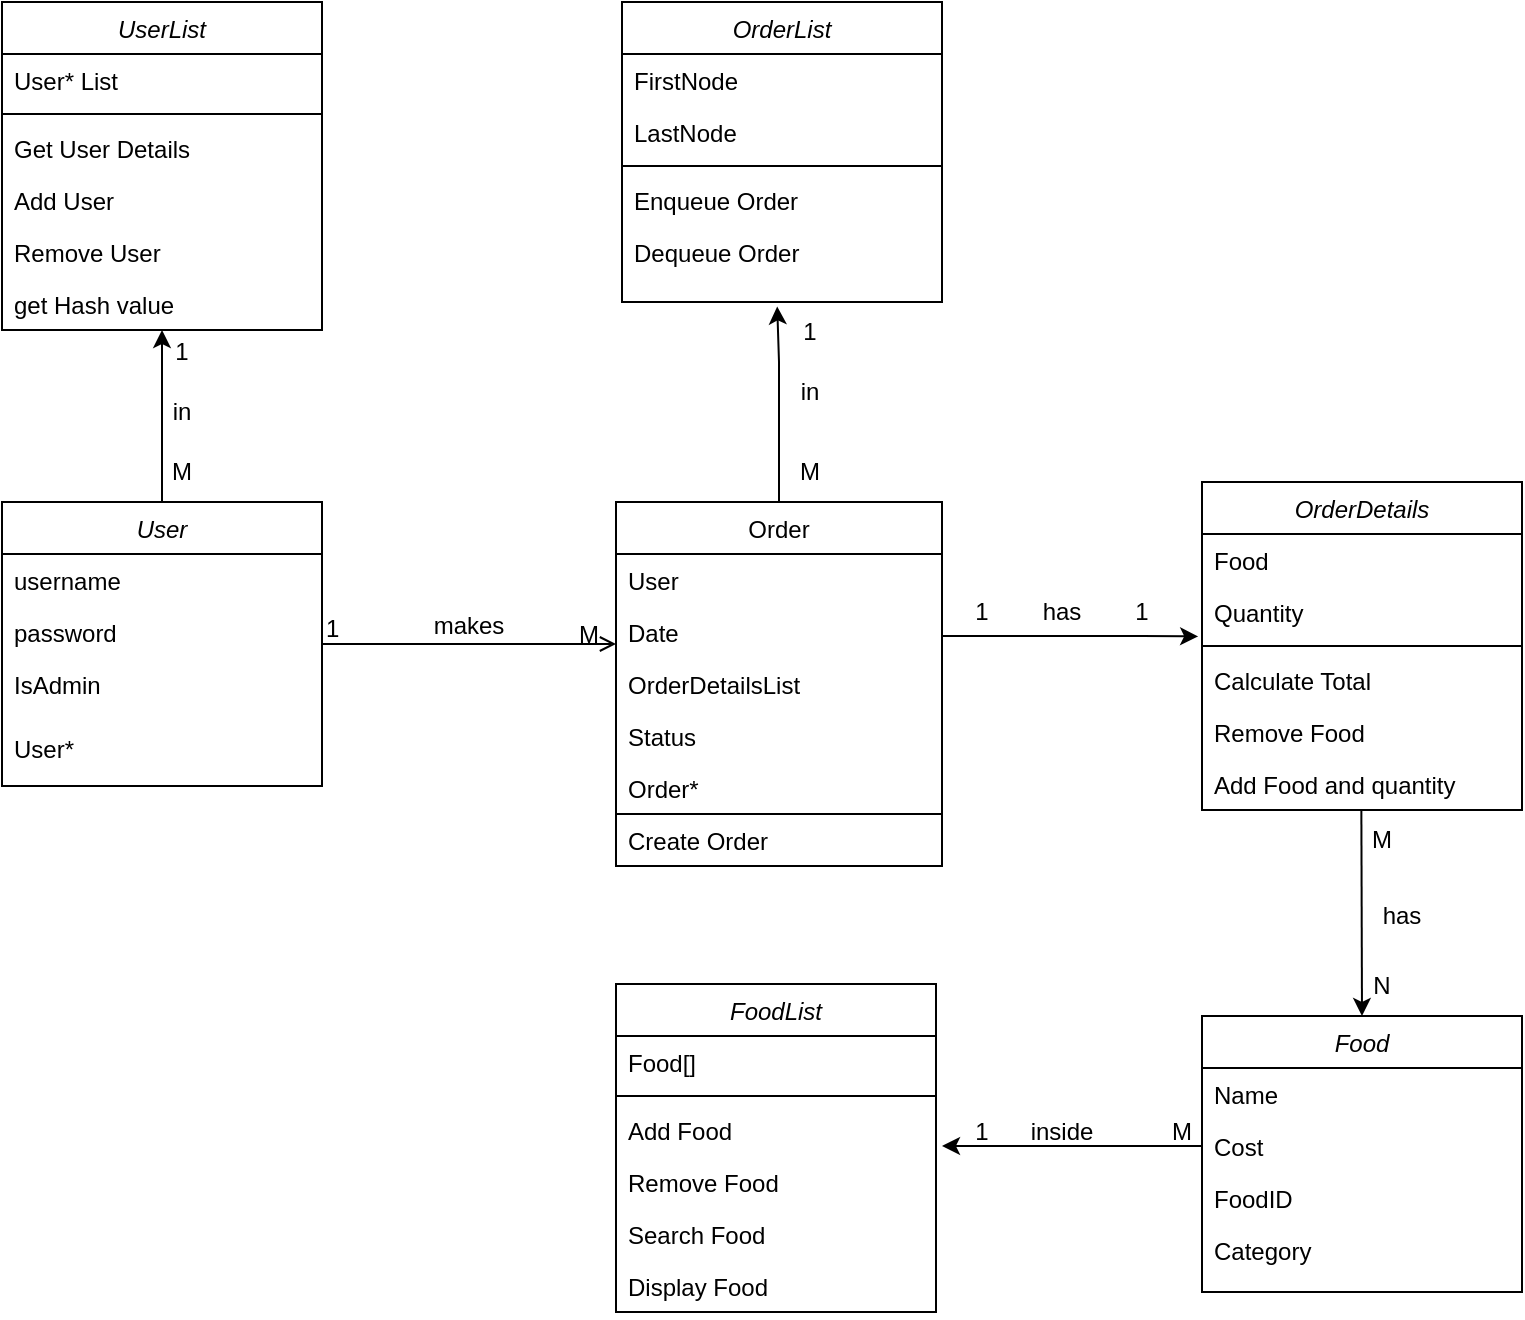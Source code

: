 <mxfile version="20.6.0" type="github">
  <diagram id="C5RBs43oDa-KdzZeNtuy" name="Page-1">
    <mxGraphModel dx="1038" dy="1741" grid="1" gridSize="10" guides="1" tooltips="1" connect="1" arrows="1" fold="1" page="1" pageScale="1" pageWidth="827" pageHeight="1169" math="0" shadow="0">
      <root>
        <mxCell id="WIyWlLk6GJQsqaUBKTNV-0" />
        <mxCell id="WIyWlLk6GJQsqaUBKTNV-1" parent="WIyWlLk6GJQsqaUBKTNV-0" />
        <mxCell id="X8eIq43BwJMKzfeHk-XH-90" value="" style="edgeStyle=orthogonalEdgeStyle;rounded=0;orthogonalLoop=1;jettySize=auto;html=1;entryX=0.5;entryY=1;entryDx=0;entryDy=0;" edge="1" parent="WIyWlLk6GJQsqaUBKTNV-1" source="zkfFHV4jXpPFQw0GAbJ--0" target="X8eIq43BwJMKzfeHk-XH-100">
          <mxGeometry relative="1" as="geometry">
            <mxPoint x="120" y="100" as="targetPoint" />
          </mxGeometry>
        </mxCell>
        <mxCell id="zkfFHV4jXpPFQw0GAbJ--0" value="User" style="swimlane;fontStyle=2;align=center;verticalAlign=top;childLayout=stackLayout;horizontal=1;startSize=26;horizontalStack=0;resizeParent=1;resizeLast=0;collapsible=1;marginBottom=0;rounded=0;shadow=0;strokeWidth=1;" parent="WIyWlLk6GJQsqaUBKTNV-1" vertex="1">
          <mxGeometry x="40" y="180" width="160" height="142" as="geometry">
            <mxRectangle x="230" y="140" width="160" height="26" as="alternateBounds" />
          </mxGeometry>
        </mxCell>
        <mxCell id="zkfFHV4jXpPFQw0GAbJ--1" value="username" style="text;align=left;verticalAlign=top;spacingLeft=4;spacingRight=4;overflow=hidden;rotatable=0;points=[[0,0.5],[1,0.5]];portConstraint=eastwest;" parent="zkfFHV4jXpPFQw0GAbJ--0" vertex="1">
          <mxGeometry y="26" width="160" height="26" as="geometry" />
        </mxCell>
        <mxCell id="zkfFHV4jXpPFQw0GAbJ--2" value="password" style="text;align=left;verticalAlign=top;spacingLeft=4;spacingRight=4;overflow=hidden;rotatable=0;points=[[0,0.5],[1,0.5]];portConstraint=eastwest;rounded=0;shadow=0;html=0;" parent="zkfFHV4jXpPFQw0GAbJ--0" vertex="1">
          <mxGeometry y="52" width="160" height="26" as="geometry" />
        </mxCell>
        <mxCell id="zkfFHV4jXpPFQw0GAbJ--3" value="IsAdmin" style="text;align=left;verticalAlign=top;spacingLeft=4;spacingRight=4;overflow=hidden;rotatable=0;points=[[0,0.5],[1,0.5]];portConstraint=eastwest;rounded=0;shadow=0;html=0;" parent="zkfFHV4jXpPFQw0GAbJ--0" vertex="1">
          <mxGeometry y="78" width="160" height="32" as="geometry" />
        </mxCell>
        <mxCell id="X8eIq43BwJMKzfeHk-XH-84" value="User*" style="text;align=left;verticalAlign=top;spacingLeft=4;spacingRight=4;overflow=hidden;rotatable=0;points=[[0,0.5],[1,0.5]];portConstraint=eastwest;rounded=0;shadow=0;html=0;" vertex="1" parent="zkfFHV4jXpPFQw0GAbJ--0">
          <mxGeometry y="110" width="160" height="32" as="geometry" />
        </mxCell>
        <mxCell id="X8eIq43BwJMKzfeHk-XH-66" value="" style="edgeStyle=orthogonalEdgeStyle;rounded=0;orthogonalLoop=1;jettySize=auto;html=1;entryX=0.485;entryY=1.085;entryDx=0;entryDy=0;entryPerimeter=0;" edge="1" parent="WIyWlLk6GJQsqaUBKTNV-1" source="zkfFHV4jXpPFQw0GAbJ--17">
          <mxGeometry relative="1" as="geometry">
            <mxPoint x="427.6" y="82.21" as="targetPoint" />
            <Array as="points">
              <mxPoint x="428" y="110" />
              <mxPoint x="428" y="110" />
            </Array>
          </mxGeometry>
        </mxCell>
        <mxCell id="zkfFHV4jXpPFQw0GAbJ--17" value="Order" style="swimlane;fontStyle=0;align=center;verticalAlign=top;childLayout=stackLayout;horizontal=1;startSize=26;horizontalStack=0;resizeParent=1;resizeLast=0;collapsible=1;marginBottom=0;rounded=0;shadow=0;strokeWidth=1;" parent="WIyWlLk6GJQsqaUBKTNV-1" vertex="1">
          <mxGeometry x="347" y="180" width="163" height="182" as="geometry">
            <mxRectangle x="550" y="140" width="160" height="26" as="alternateBounds" />
          </mxGeometry>
        </mxCell>
        <mxCell id="zkfFHV4jXpPFQw0GAbJ--18" value="User" style="text;align=left;verticalAlign=top;spacingLeft=4;spacingRight=4;overflow=hidden;rotatable=0;points=[[0,0.5],[1,0.5]];portConstraint=eastwest;" parent="zkfFHV4jXpPFQw0GAbJ--17" vertex="1">
          <mxGeometry y="26" width="163" height="26" as="geometry" />
        </mxCell>
        <mxCell id="zkfFHV4jXpPFQw0GAbJ--19" value="Date" style="text;align=left;verticalAlign=top;spacingLeft=4;spacingRight=4;overflow=hidden;rotatable=0;points=[[0,0.5],[1,0.5]];portConstraint=eastwest;rounded=0;shadow=0;html=0;" parent="zkfFHV4jXpPFQw0GAbJ--17" vertex="1">
          <mxGeometry y="52" width="163" height="26" as="geometry" />
        </mxCell>
        <mxCell id="X8eIq43BwJMKzfeHk-XH-0" value="OrderDetailsList" style="text;align=left;verticalAlign=top;spacingLeft=4;spacingRight=4;overflow=hidden;rotatable=0;points=[[0,0.5],[1,0.5]];portConstraint=eastwest;rounded=0;shadow=0;html=0;" vertex="1" parent="zkfFHV4jXpPFQw0GAbJ--17">
          <mxGeometry y="78" width="163" height="26" as="geometry" />
        </mxCell>
        <mxCell id="zkfFHV4jXpPFQw0GAbJ--20" value="Status" style="text;align=left;verticalAlign=top;spacingLeft=4;spacingRight=4;overflow=hidden;rotatable=0;points=[[0,0.5],[1,0.5]];portConstraint=eastwest;rounded=0;shadow=0;html=0;" parent="zkfFHV4jXpPFQw0GAbJ--17" vertex="1">
          <mxGeometry y="104" width="163" height="26" as="geometry" />
        </mxCell>
        <mxCell id="X8eIq43BwJMKzfeHk-XH-83" value="Order*" style="text;align=left;verticalAlign=top;spacingLeft=4;spacingRight=4;overflow=hidden;rotatable=0;points=[[0,0.5],[1,0.5]];portConstraint=eastwest;rounded=0;shadow=0;html=0;" vertex="1" parent="zkfFHV4jXpPFQw0GAbJ--17">
          <mxGeometry y="130" width="163" height="26" as="geometry" />
        </mxCell>
        <mxCell id="X8eIq43BwJMKzfeHk-XH-107" value="Create Order" style="text;align=left;verticalAlign=top;spacingLeft=4;spacingRight=4;overflow=hidden;rotatable=0;points=[[0,0.5],[1,0.5]];portConstraint=eastwest;rounded=0;shadow=0;html=0;perimeterSpacing=1;strokeWidth=1;strokeColor=default;" vertex="1" parent="zkfFHV4jXpPFQw0GAbJ--17">
          <mxGeometry y="156" width="163" height="26" as="geometry" />
        </mxCell>
        <mxCell id="zkfFHV4jXpPFQw0GAbJ--26" value="" style="endArrow=open;shadow=0;strokeWidth=1;rounded=0;endFill=1;edgeStyle=elbowEdgeStyle;elbow=vertical;" parent="WIyWlLk6GJQsqaUBKTNV-1" source="zkfFHV4jXpPFQw0GAbJ--0" target="zkfFHV4jXpPFQw0GAbJ--17" edge="1">
          <mxGeometry x="0.5" y="41" relative="1" as="geometry">
            <mxPoint x="380" y="192" as="sourcePoint" />
            <mxPoint x="540" y="192" as="targetPoint" />
            <mxPoint x="-40" y="32" as="offset" />
          </mxGeometry>
        </mxCell>
        <mxCell id="zkfFHV4jXpPFQw0GAbJ--27" value="1" style="resizable=0;align=left;verticalAlign=bottom;labelBackgroundColor=none;fontSize=12;" parent="zkfFHV4jXpPFQw0GAbJ--26" connectable="0" vertex="1">
          <mxGeometry x="-1" relative="1" as="geometry">
            <mxPoint y="1" as="offset" />
          </mxGeometry>
        </mxCell>
        <mxCell id="zkfFHV4jXpPFQw0GAbJ--28" value="M" style="resizable=0;align=right;verticalAlign=bottom;labelBackgroundColor=none;fontSize=12;" parent="zkfFHV4jXpPFQw0GAbJ--26" connectable="0" vertex="1">
          <mxGeometry x="1" relative="1" as="geometry">
            <mxPoint x="-7" y="4" as="offset" />
          </mxGeometry>
        </mxCell>
        <mxCell id="zkfFHV4jXpPFQw0GAbJ--29" value="makes" style="text;html=1;resizable=0;points=[];;align=center;verticalAlign=middle;labelBackgroundColor=none;rounded=0;shadow=0;strokeWidth=1;fontSize=12;" parent="zkfFHV4jXpPFQw0GAbJ--26" vertex="1" connectable="0">
          <mxGeometry x="0.5" y="49" relative="1" as="geometry">
            <mxPoint x="-38" y="40" as="offset" />
          </mxGeometry>
        </mxCell>
        <mxCell id="xoaC7Wog5zGQchS72uHS-1" value="Food" style="swimlane;fontStyle=2;align=center;verticalAlign=top;childLayout=stackLayout;horizontal=1;startSize=26;horizontalStack=0;resizeParent=1;resizeLast=0;collapsible=1;marginBottom=0;rounded=0;shadow=0;strokeWidth=1;" parent="WIyWlLk6GJQsqaUBKTNV-1" vertex="1">
          <mxGeometry x="640" y="437" width="160" height="138" as="geometry">
            <mxRectangle x="230" y="140" width="160" height="26" as="alternateBounds" />
          </mxGeometry>
        </mxCell>
        <mxCell id="xoaC7Wog5zGQchS72uHS-2" value="Name" style="text;align=left;verticalAlign=top;spacingLeft=4;spacingRight=4;overflow=hidden;rotatable=0;points=[[0,0.5],[1,0.5]];portConstraint=eastwest;" parent="xoaC7Wog5zGQchS72uHS-1" vertex="1">
          <mxGeometry y="26" width="160" height="26" as="geometry" />
        </mxCell>
        <mxCell id="xoaC7Wog5zGQchS72uHS-3" value="Cost" style="text;align=left;verticalAlign=top;spacingLeft=4;spacingRight=4;overflow=hidden;rotatable=0;points=[[0,0.5],[1,0.5]];portConstraint=eastwest;rounded=0;shadow=0;html=0;" parent="xoaC7Wog5zGQchS72uHS-1" vertex="1">
          <mxGeometry y="52" width="160" height="26" as="geometry" />
        </mxCell>
        <mxCell id="xoaC7Wog5zGQchS72uHS-4" value="FoodID" style="text;align=left;verticalAlign=top;spacingLeft=4;spacingRight=4;overflow=hidden;rotatable=0;points=[[0,0.5],[1,0.5]];portConstraint=eastwest;rounded=0;shadow=0;html=0;" parent="xoaC7Wog5zGQchS72uHS-1" vertex="1">
          <mxGeometry y="78" width="160" height="26" as="geometry" />
        </mxCell>
        <mxCell id="X8eIq43BwJMKzfeHk-XH-7" value="Category" style="text;align=left;verticalAlign=top;spacingLeft=4;spacingRight=4;overflow=hidden;rotatable=0;points=[[0,0.5],[1,0.5]];portConstraint=eastwest;rounded=0;shadow=0;html=0;" vertex="1" parent="xoaC7Wog5zGQchS72uHS-1">
          <mxGeometry y="104" width="160" height="26" as="geometry" />
        </mxCell>
        <mxCell id="X8eIq43BwJMKzfeHk-XH-14" value="FoodList" style="swimlane;fontStyle=2;align=center;verticalAlign=top;childLayout=stackLayout;horizontal=1;startSize=26;horizontalStack=0;resizeParent=1;resizeLast=0;collapsible=1;marginBottom=0;rounded=0;shadow=0;strokeWidth=1;" vertex="1" parent="WIyWlLk6GJQsqaUBKTNV-1">
          <mxGeometry x="347" y="421" width="160" height="164" as="geometry">
            <mxRectangle x="230" y="140" width="160" height="26" as="alternateBounds" />
          </mxGeometry>
        </mxCell>
        <mxCell id="X8eIq43BwJMKzfeHk-XH-15" value="Food[]" style="text;align=left;verticalAlign=top;spacingLeft=4;spacingRight=4;overflow=hidden;rotatable=0;points=[[0,0.5],[1,0.5]];portConstraint=eastwest;" vertex="1" parent="X8eIq43BwJMKzfeHk-XH-14">
          <mxGeometry y="26" width="160" height="26" as="geometry" />
        </mxCell>
        <mxCell id="X8eIq43BwJMKzfeHk-XH-19" value="" style="line;html=1;strokeWidth=1;align=left;verticalAlign=middle;spacingTop=-1;spacingLeft=3;spacingRight=3;rotatable=0;labelPosition=right;points=[];portConstraint=eastwest;" vertex="1" parent="X8eIq43BwJMKzfeHk-XH-14">
          <mxGeometry y="52" width="160" height="8" as="geometry" />
        </mxCell>
        <mxCell id="X8eIq43BwJMKzfeHk-XH-20" value="Add Food" style="text;align=left;verticalAlign=top;spacingLeft=4;spacingRight=4;overflow=hidden;rotatable=0;points=[[0,0.5],[1,0.5]];portConstraint=eastwest;" vertex="1" parent="X8eIq43BwJMKzfeHk-XH-14">
          <mxGeometry y="60" width="160" height="26" as="geometry" />
        </mxCell>
        <mxCell id="X8eIq43BwJMKzfeHk-XH-23" value="Remove Food" style="text;align=left;verticalAlign=top;spacingLeft=4;spacingRight=4;overflow=hidden;rotatable=0;points=[[0,0.5],[1,0.5]];portConstraint=eastwest;" vertex="1" parent="X8eIq43BwJMKzfeHk-XH-14">
          <mxGeometry y="86" width="160" height="26" as="geometry" />
        </mxCell>
        <mxCell id="X8eIq43BwJMKzfeHk-XH-24" value="Search Food" style="text;align=left;verticalAlign=top;spacingLeft=4;spacingRight=4;overflow=hidden;rotatable=0;points=[[0,0.5],[1,0.5]];portConstraint=eastwest;" vertex="1" parent="X8eIq43BwJMKzfeHk-XH-14">
          <mxGeometry y="112" width="160" height="26" as="geometry" />
        </mxCell>
        <mxCell id="X8eIq43BwJMKzfeHk-XH-25" value="Display Food" style="text;align=left;verticalAlign=top;spacingLeft=4;spacingRight=4;overflow=hidden;rotatable=0;points=[[0,0.5],[1,0.5]];portConstraint=eastwest;" vertex="1" parent="X8eIq43BwJMKzfeHk-XH-14">
          <mxGeometry y="138" width="160" height="26" as="geometry" />
        </mxCell>
        <mxCell id="X8eIq43BwJMKzfeHk-XH-26" value="OrderDetails" style="swimlane;fontStyle=2;align=center;verticalAlign=top;childLayout=stackLayout;horizontal=1;startSize=26;horizontalStack=0;resizeParent=1;resizeLast=0;collapsible=1;marginBottom=0;rounded=0;shadow=0;strokeWidth=1;" vertex="1" parent="WIyWlLk6GJQsqaUBKTNV-1">
          <mxGeometry x="640" y="170" width="160" height="164" as="geometry">
            <mxRectangle x="230" y="140" width="160" height="26" as="alternateBounds" />
          </mxGeometry>
        </mxCell>
        <mxCell id="X8eIq43BwJMKzfeHk-XH-27" value="Food" style="text;align=left;verticalAlign=top;spacingLeft=4;spacingRight=4;overflow=hidden;rotatable=0;points=[[0,0.5],[1,0.5]];portConstraint=eastwest;" vertex="1" parent="X8eIq43BwJMKzfeHk-XH-26">
          <mxGeometry y="26" width="160" height="26" as="geometry" />
        </mxCell>
        <mxCell id="X8eIq43BwJMKzfeHk-XH-36" value="Quantity" style="text;align=left;verticalAlign=top;spacingLeft=4;spacingRight=4;overflow=hidden;rotatable=0;points=[[0,0.5],[1,0.5]];portConstraint=eastwest;" vertex="1" parent="X8eIq43BwJMKzfeHk-XH-26">
          <mxGeometry y="52" width="160" height="26" as="geometry" />
        </mxCell>
        <mxCell id="X8eIq43BwJMKzfeHk-XH-28" value="" style="line;html=1;strokeWidth=1;align=left;verticalAlign=middle;spacingTop=-1;spacingLeft=3;spacingRight=3;rotatable=0;labelPosition=right;points=[];portConstraint=eastwest;" vertex="1" parent="X8eIq43BwJMKzfeHk-XH-26">
          <mxGeometry y="78" width="160" height="8" as="geometry" />
        </mxCell>
        <mxCell id="X8eIq43BwJMKzfeHk-XH-29" value="Calculate Total" style="text;align=left;verticalAlign=top;spacingLeft=4;spacingRight=4;overflow=hidden;rotatable=0;points=[[0,0.5],[1,0.5]];portConstraint=eastwest;" vertex="1" parent="X8eIq43BwJMKzfeHk-XH-26">
          <mxGeometry y="86" width="160" height="26" as="geometry" />
        </mxCell>
        <mxCell id="X8eIq43BwJMKzfeHk-XH-30" value="Remove Food" style="text;align=left;verticalAlign=top;spacingLeft=4;spacingRight=4;overflow=hidden;rotatable=0;points=[[0,0.5],[1,0.5]];portConstraint=eastwest;" vertex="1" parent="X8eIq43BwJMKzfeHk-XH-26">
          <mxGeometry y="112" width="160" height="26" as="geometry" />
        </mxCell>
        <mxCell id="X8eIq43BwJMKzfeHk-XH-31" value="Add Food and quantity" style="text;align=left;verticalAlign=top;spacingLeft=4;spacingRight=4;overflow=hidden;rotatable=0;points=[[0,0.5],[1,0.5]];portConstraint=eastwest;" vertex="1" parent="X8eIq43BwJMKzfeHk-XH-26">
          <mxGeometry y="138" width="160" height="26" as="geometry" />
        </mxCell>
        <mxCell id="X8eIq43BwJMKzfeHk-XH-35" style="edgeStyle=orthogonalEdgeStyle;rounded=0;orthogonalLoop=1;jettySize=auto;html=1;exitX=1;exitY=0.5;exitDx=0;exitDy=0;entryX=-0.012;entryY=0.969;entryDx=0;entryDy=0;entryPerimeter=0;" edge="1" parent="WIyWlLk6GJQsqaUBKTNV-1" source="zkfFHV4jXpPFQw0GAbJ--20" target="X8eIq43BwJMKzfeHk-XH-36">
          <mxGeometry relative="1" as="geometry">
            <mxPoint x="620" y="220" as="targetPoint" />
            <Array as="points">
              <mxPoint x="610" y="247" />
              <mxPoint x="610" y="247" />
            </Array>
          </mxGeometry>
        </mxCell>
        <mxCell id="X8eIq43BwJMKzfeHk-XH-46" value="M" style="text;html=1;strokeColor=none;fillColor=none;align=center;verticalAlign=middle;whiteSpace=wrap;rounded=0;" vertex="1" parent="WIyWlLk6GJQsqaUBKTNV-1">
          <mxGeometry x="700" y="334" width="60" height="30" as="geometry" />
        </mxCell>
        <mxCell id="X8eIq43BwJMKzfeHk-XH-47" style="edgeStyle=orthogonalEdgeStyle;rounded=0;orthogonalLoop=1;jettySize=auto;html=1;exitX=0;exitY=0.5;exitDx=0;exitDy=0;" edge="1" parent="WIyWlLk6GJQsqaUBKTNV-1" source="xoaC7Wog5zGQchS72uHS-3">
          <mxGeometry relative="1" as="geometry">
            <mxPoint x="510" y="502" as="targetPoint" />
          </mxGeometry>
        </mxCell>
        <mxCell id="X8eIq43BwJMKzfeHk-XH-48" value="M" style="text;html=1;strokeColor=none;fillColor=none;align=center;verticalAlign=middle;whiteSpace=wrap;rounded=0;" vertex="1" parent="WIyWlLk6GJQsqaUBKTNV-1">
          <mxGeometry x="600" y="480" width="60" height="30" as="geometry" />
        </mxCell>
        <mxCell id="X8eIq43BwJMKzfeHk-XH-49" value="has" style="text;html=1;strokeColor=none;fillColor=none;align=center;verticalAlign=middle;whiteSpace=wrap;rounded=0;" vertex="1" parent="WIyWlLk6GJQsqaUBKTNV-1">
          <mxGeometry x="710" y="372" width="60" height="30" as="geometry" />
        </mxCell>
        <mxCell id="X8eIq43BwJMKzfeHk-XH-50" value="" style="endArrow=classic;html=1;rounded=0;exitX=0.498;exitY=0.985;exitDx=0;exitDy=0;exitPerimeter=0;entryX=0.5;entryY=0;entryDx=0;entryDy=0;" edge="1" parent="WIyWlLk6GJQsqaUBKTNV-1" source="X8eIq43BwJMKzfeHk-XH-31" target="xoaC7Wog5zGQchS72uHS-1">
          <mxGeometry width="50" height="50" relative="1" as="geometry">
            <mxPoint x="390" y="350" as="sourcePoint" />
            <mxPoint x="440" y="300" as="targetPoint" />
          </mxGeometry>
        </mxCell>
        <mxCell id="X8eIq43BwJMKzfeHk-XH-51" value="N" style="text;html=1;strokeColor=none;fillColor=none;align=center;verticalAlign=middle;whiteSpace=wrap;rounded=0;" vertex="1" parent="WIyWlLk6GJQsqaUBKTNV-1">
          <mxGeometry x="700" y="407" width="60" height="30" as="geometry" />
        </mxCell>
        <mxCell id="X8eIq43BwJMKzfeHk-XH-52" value="has" style="text;html=1;strokeColor=none;fillColor=none;align=center;verticalAlign=middle;whiteSpace=wrap;rounded=0;" vertex="1" parent="WIyWlLk6GJQsqaUBKTNV-1">
          <mxGeometry x="540" y="220" width="60" height="30" as="geometry" />
        </mxCell>
        <mxCell id="X8eIq43BwJMKzfeHk-XH-53" value="1" style="text;html=1;strokeColor=none;fillColor=none;align=center;verticalAlign=middle;whiteSpace=wrap;rounded=0;" vertex="1" parent="WIyWlLk6GJQsqaUBKTNV-1">
          <mxGeometry x="500" y="220" width="60" height="30" as="geometry" />
        </mxCell>
        <mxCell id="X8eIq43BwJMKzfeHk-XH-54" value="1" style="text;html=1;strokeColor=none;fillColor=none;align=center;verticalAlign=middle;whiteSpace=wrap;rounded=0;" vertex="1" parent="WIyWlLk6GJQsqaUBKTNV-1">
          <mxGeometry x="580" y="220" width="60" height="30" as="geometry" />
        </mxCell>
        <mxCell id="X8eIq43BwJMKzfeHk-XH-55" value="1" style="text;html=1;strokeColor=none;fillColor=none;align=center;verticalAlign=middle;whiteSpace=wrap;rounded=0;" vertex="1" parent="WIyWlLk6GJQsqaUBKTNV-1">
          <mxGeometry x="500" y="480" width="60" height="30" as="geometry" />
        </mxCell>
        <mxCell id="X8eIq43BwJMKzfeHk-XH-56" value="inside" style="text;html=1;strokeColor=none;fillColor=none;align=center;verticalAlign=middle;whiteSpace=wrap;rounded=0;" vertex="1" parent="WIyWlLk6GJQsqaUBKTNV-1">
          <mxGeometry x="540" y="480" width="60" height="30" as="geometry" />
        </mxCell>
        <mxCell id="X8eIq43BwJMKzfeHk-XH-72" value="OrderList" style="swimlane;fontStyle=2;align=center;verticalAlign=top;childLayout=stackLayout;horizontal=1;startSize=26;horizontalStack=0;resizeParent=1;resizeLast=0;collapsible=1;marginBottom=0;rounded=0;shadow=0;strokeWidth=1;" vertex="1" parent="WIyWlLk6GJQsqaUBKTNV-1">
          <mxGeometry x="350" y="-70" width="160" height="150" as="geometry">
            <mxRectangle x="230" y="140" width="160" height="26" as="alternateBounds" />
          </mxGeometry>
        </mxCell>
        <mxCell id="X8eIq43BwJMKzfeHk-XH-74" value="FirstNode" style="text;align=left;verticalAlign=top;spacingLeft=4;spacingRight=4;overflow=hidden;rotatable=0;points=[[0,0.5],[1,0.5]];portConstraint=eastwest;" vertex="1" parent="X8eIq43BwJMKzfeHk-XH-72">
          <mxGeometry y="26" width="160" height="26" as="geometry" />
        </mxCell>
        <mxCell id="X8eIq43BwJMKzfeHk-XH-79" value="LastNode" style="text;align=left;verticalAlign=top;spacingLeft=4;spacingRight=4;overflow=hidden;rotatable=0;points=[[0,0.5],[1,0.5]];portConstraint=eastwest;" vertex="1" parent="X8eIq43BwJMKzfeHk-XH-72">
          <mxGeometry y="52" width="160" height="26" as="geometry" />
        </mxCell>
        <mxCell id="X8eIq43BwJMKzfeHk-XH-75" value="" style="line;html=1;strokeWidth=1;align=left;verticalAlign=middle;spacingTop=-1;spacingLeft=3;spacingRight=3;rotatable=0;labelPosition=right;points=[];portConstraint=eastwest;" vertex="1" parent="X8eIq43BwJMKzfeHk-XH-72">
          <mxGeometry y="78" width="160" height="8" as="geometry" />
        </mxCell>
        <mxCell id="X8eIq43BwJMKzfeHk-XH-76" value="Enqueue Order" style="text;align=left;verticalAlign=top;spacingLeft=4;spacingRight=4;overflow=hidden;rotatable=0;points=[[0,0.5],[1,0.5]];portConstraint=eastwest;" vertex="1" parent="X8eIq43BwJMKzfeHk-XH-72">
          <mxGeometry y="86" width="160" height="26" as="geometry" />
        </mxCell>
        <mxCell id="X8eIq43BwJMKzfeHk-XH-77" value="Dequeue Order" style="text;align=left;verticalAlign=top;spacingLeft=4;spacingRight=4;overflow=hidden;rotatable=0;points=[[0,0.5],[1,0.5]];portConstraint=eastwest;" vertex="1" parent="X8eIq43BwJMKzfeHk-XH-72">
          <mxGeometry y="112" width="160" height="26" as="geometry" />
        </mxCell>
        <mxCell id="X8eIq43BwJMKzfeHk-XH-80" value="M" style="text;html=1;strokeColor=none;fillColor=none;align=center;verticalAlign=middle;whiteSpace=wrap;rounded=0;" vertex="1" parent="WIyWlLk6GJQsqaUBKTNV-1">
          <mxGeometry x="414" y="150" width="60" height="30" as="geometry" />
        </mxCell>
        <mxCell id="X8eIq43BwJMKzfeHk-XH-81" value="1" style="text;html=1;strokeColor=none;fillColor=none;align=center;verticalAlign=middle;whiteSpace=wrap;rounded=0;" vertex="1" parent="WIyWlLk6GJQsqaUBKTNV-1">
          <mxGeometry x="414" y="80" width="60" height="30" as="geometry" />
        </mxCell>
        <mxCell id="X8eIq43BwJMKzfeHk-XH-82" value="in" style="text;html=1;strokeColor=none;fillColor=none;align=center;verticalAlign=middle;whiteSpace=wrap;rounded=0;" vertex="1" parent="WIyWlLk6GJQsqaUBKTNV-1">
          <mxGeometry x="414" y="110" width="60" height="30" as="geometry" />
        </mxCell>
        <mxCell id="X8eIq43BwJMKzfeHk-XH-97" value="M" style="text;html=1;strokeColor=none;fillColor=none;align=center;verticalAlign=middle;whiteSpace=wrap;rounded=0;" vertex="1" parent="WIyWlLk6GJQsqaUBKTNV-1">
          <mxGeometry x="100" y="150" width="60" height="30" as="geometry" />
        </mxCell>
        <mxCell id="X8eIq43BwJMKzfeHk-XH-98" value="1" style="text;html=1;strokeColor=none;fillColor=none;align=center;verticalAlign=middle;whiteSpace=wrap;rounded=0;" vertex="1" parent="WIyWlLk6GJQsqaUBKTNV-1">
          <mxGeometry x="100" y="90" width="60" height="30" as="geometry" />
        </mxCell>
        <mxCell id="X8eIq43BwJMKzfeHk-XH-99" value="in" style="text;html=1;strokeColor=none;fillColor=none;align=center;verticalAlign=middle;whiteSpace=wrap;rounded=0;" vertex="1" parent="WIyWlLk6GJQsqaUBKTNV-1">
          <mxGeometry x="100" y="120" width="60" height="30" as="geometry" />
        </mxCell>
        <mxCell id="X8eIq43BwJMKzfeHk-XH-100" value="UserList" style="swimlane;fontStyle=2;align=center;verticalAlign=top;childLayout=stackLayout;horizontal=1;startSize=26;horizontalStack=0;resizeParent=1;resizeLast=0;collapsible=1;marginBottom=0;rounded=0;shadow=0;strokeWidth=1;" vertex="1" parent="WIyWlLk6GJQsqaUBKTNV-1">
          <mxGeometry x="40" y="-70" width="160" height="164" as="geometry">
            <mxRectangle x="230" y="140" width="160" height="26" as="alternateBounds" />
          </mxGeometry>
        </mxCell>
        <mxCell id="X8eIq43BwJMKzfeHk-XH-102" value="User* List" style="text;align=left;verticalAlign=top;spacingLeft=4;spacingRight=4;overflow=hidden;rotatable=0;points=[[0,0.5],[1,0.5]];portConstraint=eastwest;" vertex="1" parent="X8eIq43BwJMKzfeHk-XH-100">
          <mxGeometry y="26" width="160" height="26" as="geometry" />
        </mxCell>
        <mxCell id="X8eIq43BwJMKzfeHk-XH-103" value="" style="line;html=1;strokeWidth=1;align=left;verticalAlign=middle;spacingTop=-1;spacingLeft=3;spacingRight=3;rotatable=0;labelPosition=right;points=[];portConstraint=eastwest;" vertex="1" parent="X8eIq43BwJMKzfeHk-XH-100">
          <mxGeometry y="52" width="160" height="8" as="geometry" />
        </mxCell>
        <mxCell id="X8eIq43BwJMKzfeHk-XH-104" value="Get User Details" style="text;align=left;verticalAlign=top;spacingLeft=4;spacingRight=4;overflow=hidden;rotatable=0;points=[[0,0.5],[1,0.5]];portConstraint=eastwest;" vertex="1" parent="X8eIq43BwJMKzfeHk-XH-100">
          <mxGeometry y="60" width="160" height="26" as="geometry" />
        </mxCell>
        <mxCell id="X8eIq43BwJMKzfeHk-XH-105" value="Add User" style="text;align=left;verticalAlign=top;spacingLeft=4;spacingRight=4;overflow=hidden;rotatable=0;points=[[0,0.5],[1,0.5]];portConstraint=eastwest;" vertex="1" parent="X8eIq43BwJMKzfeHk-XH-100">
          <mxGeometry y="86" width="160" height="26" as="geometry" />
        </mxCell>
        <mxCell id="X8eIq43BwJMKzfeHk-XH-106" value="Remove User" style="text;align=left;verticalAlign=top;spacingLeft=4;spacingRight=4;overflow=hidden;rotatable=0;points=[[0,0.5],[1,0.5]];portConstraint=eastwest;" vertex="1" parent="X8eIq43BwJMKzfeHk-XH-100">
          <mxGeometry y="112" width="160" height="26" as="geometry" />
        </mxCell>
        <mxCell id="X8eIq43BwJMKzfeHk-XH-112" value="get Hash value" style="text;align=left;verticalAlign=top;spacingLeft=4;spacingRight=4;overflow=hidden;rotatable=0;points=[[0,0.5],[1,0.5]];portConstraint=eastwest;" vertex="1" parent="X8eIq43BwJMKzfeHk-XH-100">
          <mxGeometry y="138" width="160" height="26" as="geometry" />
        </mxCell>
      </root>
    </mxGraphModel>
  </diagram>
</mxfile>
